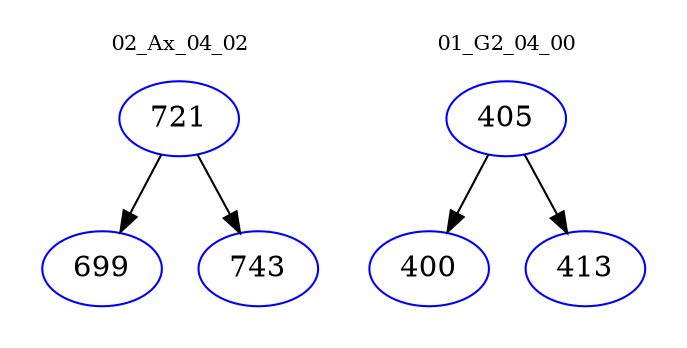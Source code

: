 digraph{
subgraph cluster_0 {
color = white
label = "02_Ax_04_02";
fontsize=10;
T0_721 [label="721", color="blue"]
T0_721 -> T0_699 [color="black"]
T0_699 [label="699", color="blue"]
T0_721 -> T0_743 [color="black"]
T0_743 [label="743", color="blue"]
}
subgraph cluster_1 {
color = white
label = "01_G2_04_00";
fontsize=10;
T1_405 [label="405", color="blue"]
T1_405 -> T1_400 [color="black"]
T1_400 [label="400", color="blue"]
T1_405 -> T1_413 [color="black"]
T1_413 [label="413", color="blue"]
}
}
